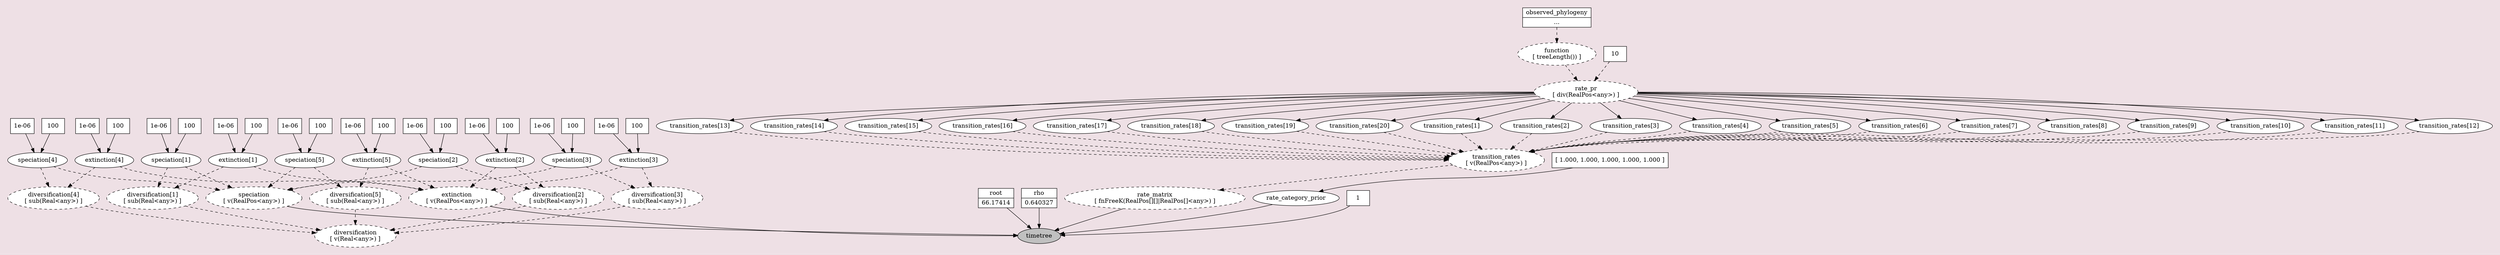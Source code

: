 /* Graphical model description in DOT language                                    */
/*    To view graph:                                                              */
/*       open this file in the program Graphviz: http://www.graphviz.org          */
/*       or paste contents into an online viewer: http://stamm-wilbrandt.de/GraphvizFiddle */

digraph REVDAG {
   n_rate_matrix [shape=oval, style="dashed,filled", fillcolor=white, label="rate_matrix\n[ fnFreeK(RealPos[][]|RealPos[]<any>) ]"]
   n_transition_rates [shape=oval, style="dashed,filled", fillcolor=white, label="transition_rates\n[ v(RealPos<any>) ]"]
   n_transition_rates_1 [shape=oval, style=filled, fillcolor=white, label="transition_rates[1]"]
   n_rate_pr [shape=oval, style="dashed,filled", fillcolor=white, label="rate_pr\n[ div(RealPos<any>) ]"]
   n_0x131e2b4d0 [shape=oval, style="dashed,filled", fillcolor=white, label="function\n[ treeLength()) ]"]
   n_observed_phylogeny [shape=record, style=filled, fillcolor=white, label="{observed_phylogeny|...}"]
   n_0x131e4df80 [shape=box, style=filled, fillcolor=white, label="10"]
   n_transition_rates_2 [shape=oval, style=filled, fillcolor=white, label="transition_rates[2]"]
   n_transition_rates_3 [shape=oval, style=filled, fillcolor=white, label="transition_rates[3]"]
   n_transition_rates_4 [shape=oval, style=filled, fillcolor=white, label="transition_rates[4]"]
   n_transition_rates_5 [shape=oval, style=filled, fillcolor=white, label="transition_rates[5]"]
   n_transition_rates_6 [shape=oval, style=filled, fillcolor=white, label="transition_rates[6]"]
   n_transition_rates_7 [shape=oval, style=filled, fillcolor=white, label="transition_rates[7]"]
   n_transition_rates_8 [shape=oval, style=filled, fillcolor=white, label="transition_rates[8]"]
   n_transition_rates_9 [shape=oval, style=filled, fillcolor=white, label="transition_rates[9]"]
   n_transition_rates_10 [shape=oval, style=filled, fillcolor=white, label="transition_rates[10]"]
   n_transition_rates_11 [shape=oval, style=filled, fillcolor=white, label="transition_rates[11]"]
   n_transition_rates_12 [shape=oval, style=filled, fillcolor=white, label="transition_rates[12]"]
   n_transition_rates_13 [shape=oval, style=filled, fillcolor=white, label="transition_rates[13]"]
   n_transition_rates_14 [shape=oval, style=filled, fillcolor=white, label="transition_rates[14]"]
   n_transition_rates_15 [shape=oval, style=filled, fillcolor=white, label="transition_rates[15]"]
   n_transition_rates_16 [shape=oval, style=filled, fillcolor=white, label="transition_rates[16]"]
   n_transition_rates_17 [shape=oval, style=filled, fillcolor=white, label="transition_rates[17]"]
   n_transition_rates_18 [shape=oval, style=filled, fillcolor=white, label="transition_rates[18]"]
   n_transition_rates_19 [shape=oval, style=filled, fillcolor=white, label="transition_rates[19]"]
   n_transition_rates_20 [shape=oval, style=filled, fillcolor=white, label="transition_rates[20]"]
   n_timetree [shape=oval, style=filled, fillcolor=gray, label="timetree"]
   n_extinction [shape=oval, style="dashed,filled", fillcolor=white, label="extinction\n[ v(RealPos<any>) ]"]
   n_extinction_1 [shape=oval, style=filled, fillcolor=white, label="extinction[1]"]
   n_0x131ea1570 [shape=box, style=filled, fillcolor=white, label="1e-06"]
   n_0x131ea16b0 [shape=box, style=filled, fillcolor=white, label="100"]
   n_diversification_1 [shape=oval, style="dashed,filled", fillcolor=white, label="diversification[1]\n[ sub(Real<any>) ]"]
   n_speciation_1 [shape=oval, style=filled, fillcolor=white, label="speciation[1]"]
   n_0x131e55cf0 [shape=box, style=filled, fillcolor=white, label="1e-06"]
   n_0x131ea2b00 [shape=box, style=filled, fillcolor=white, label="100"]
   n_speciation [shape=oval, style="dashed,filled", fillcolor=white, label="speciation\n[ v(RealPos<any>) ]"]
   n_speciation_2 [shape=oval, style=filled, fillcolor=white, label="speciation[2]"]
   n_0x131ea3c50 [shape=box, style=filled, fillcolor=white, label="1e-06"]
   n_0x131ea3d90 [shape=box, style=filled, fillcolor=white, label="100"]
   n_diversification_2 [shape=oval, style="dashed,filled", fillcolor=white, label="diversification[2]\n[ sub(Real<any>) ]"]
   n_extinction_2 [shape=oval, style=filled, fillcolor=white, label="extinction[2]"]
   n_0x131ea4df0 [shape=box, style=filled, fillcolor=white, label="1e-06"]
   n_0x131ea4f30 [shape=box, style=filled, fillcolor=white, label="100"]
   n_diversification [shape=oval, style="dashed,filled", fillcolor=white, label="diversification\n[ v(Real<any>) ]"]
   n_diversification_3 [shape=oval, style="dashed,filled", fillcolor=white, label="diversification[3]\n[ sub(Real<any>) ]"]
   n_speciation_3 [shape=oval, style=filled, fillcolor=white, label="speciation[3]"]
   n_0x131ea63e0 [shape=box, style=filled, fillcolor=white, label="1e-06"]
   n_0x131ea6520 [shape=box, style=filled, fillcolor=white, label="100"]
   n_extinction_3 [shape=oval, style=filled, fillcolor=white, label="extinction[3]"]
   n_0x131ea72b0 [shape=box, style=filled, fillcolor=white, label="1e-06"]
   n_0x131ea73f0 [shape=box, style=filled, fillcolor=white, label="100"]
   n_diversification_4 [shape=oval, style="dashed,filled", fillcolor=white, label="diversification[4]\n[ sub(Real<any>) ]"]
   n_speciation_4 [shape=oval, style=filled, fillcolor=white, label="speciation[4]"]
   n_0x131ea8430 [shape=box, style=filled, fillcolor=white, label="1e-06"]
   n_0x131ea8570 [shape=box, style=filled, fillcolor=white, label="100"]
   n_extinction_4 [shape=oval, style=filled, fillcolor=white, label="extinction[4]"]
   n_0x131ea9300 [shape=box, style=filled, fillcolor=white, label="1e-06"]
   n_0x131ea9440 [shape=box, style=filled, fillcolor=white, label="100"]
   n_diversification_5 [shape=oval, style="dashed,filled", fillcolor=white, label="diversification[5]\n[ sub(Real<any>) ]"]
   n_speciation_5 [shape=oval, style=filled, fillcolor=white, label="speciation[5]"]
   n_0x131eaa480 [shape=box, style=filled, fillcolor=white, label="1e-06"]
   n_0x131eaa5c0 [shape=box, style=filled, fillcolor=white, label="100"]
   n_extinction_5 [shape=oval, style=filled, fillcolor=white, label="extinction[5]"]
   n_0x131eab350 [shape=box, style=filled, fillcolor=white, label="1e-06"]
   n_0x131eab490 [shape=box, style=filled, fillcolor=white, label="100"]
   n_rate_category_prior [shape=oval, style=filled, fillcolor=white, label="rate_category_prior"]
   n_0x131eac250 [shape=box, style=filled, fillcolor=white, label="[ 1.000, 1.000, 1.000, 1.000, 1.000 ]"]
   n_0x131eac400 [shape=box, style=filled, fillcolor=white, label="1"]
   n_root [shape=record, style=filled, fillcolor=white, label="{root|66.17414}"]
   n_rho [shape=record, style=filled, fillcolor=white, label="{rho|0.640327}"]
   n_rate_matrix -> n_timetree
   n_transition_rates -> n_rate_matrix[style=dashed]
   n_transition_rates_1 -> n_transition_rates[style=dashed]
   n_rate_pr -> n_transition_rates_2
   n_rate_pr -> n_transition_rates_3
   n_rate_pr -> n_transition_rates_4
   n_rate_pr -> n_transition_rates_5
   n_rate_pr -> n_transition_rates_6
   n_rate_pr -> n_transition_rates_7
   n_rate_pr -> n_transition_rates_8
   n_rate_pr -> n_transition_rates_9
   n_rate_pr -> n_transition_rates_10
   n_rate_pr -> n_transition_rates_11
   n_rate_pr -> n_transition_rates_12
   n_rate_pr -> n_transition_rates_13
   n_rate_pr -> n_transition_rates_14
   n_rate_pr -> n_transition_rates_15
   n_rate_pr -> n_transition_rates_16
   n_rate_pr -> n_transition_rates_17
   n_rate_pr -> n_transition_rates_18
   n_rate_pr -> n_transition_rates_19
   n_rate_pr -> n_transition_rates_20
   n_rate_pr -> n_transition_rates_1
   n_0x131e2b4d0 -> n_rate_pr[style=dashed]
   n_observed_phylogeny -> n_0x131e2b4d0[style=dashed]
   n_0x131e4df80 -> n_rate_pr[style=dashed]
   n_transition_rates_2 -> n_transition_rates[style=dashed]
   n_transition_rates_3 -> n_transition_rates[style=dashed]
   n_transition_rates_4 -> n_transition_rates[style=dashed]
   n_transition_rates_5 -> n_transition_rates[style=dashed]
   n_transition_rates_6 -> n_transition_rates[style=dashed]
   n_transition_rates_7 -> n_transition_rates[style=dashed]
   n_transition_rates_8 -> n_transition_rates[style=dashed]
   n_transition_rates_9 -> n_transition_rates[style=dashed]
   n_transition_rates_10 -> n_transition_rates[style=dashed]
   n_transition_rates_11 -> n_transition_rates[style=dashed]
   n_transition_rates_12 -> n_transition_rates[style=dashed]
   n_transition_rates_13 -> n_transition_rates[style=dashed]
   n_transition_rates_14 -> n_transition_rates[style=dashed]
   n_transition_rates_15 -> n_transition_rates[style=dashed]
   n_transition_rates_16 -> n_transition_rates[style=dashed]
   n_transition_rates_17 -> n_transition_rates[style=dashed]
   n_transition_rates_18 -> n_transition_rates[style=dashed]
   n_transition_rates_19 -> n_transition_rates[style=dashed]
   n_transition_rates_20 -> n_transition_rates[style=dashed]
   n_extinction -> n_timetree
   n_extinction_1 -> n_diversification_1[style=dashed]
   n_extinction_1 -> n_extinction[style=dashed]
   n_0x131ea1570 -> n_extinction_1
   n_0x131ea16b0 -> n_extinction_1
   n_diversification_1 -> n_diversification[style=dashed]
   n_speciation_1 -> n_speciation[style=dashed]
   n_speciation_1 -> n_diversification_1[style=dashed]
   n_0x131e55cf0 -> n_speciation_1
   n_0x131ea2b00 -> n_speciation_1
   n_speciation -> n_timetree
   n_speciation_2 -> n_diversification_2[style=dashed]
   n_speciation_2 -> n_speciation[style=dashed]
   n_0x131ea3c50 -> n_speciation_2
   n_0x131ea3d90 -> n_speciation_2
   n_diversification_2 -> n_diversification[style=dashed]
   n_extinction_2 -> n_diversification_2[style=dashed]
   n_extinction_2 -> n_extinction[style=dashed]
   n_0x131ea4df0 -> n_extinction_2
   n_0x131ea4f30 -> n_extinction_2
   n_diversification_3 -> n_diversification[style=dashed]
   n_speciation_3 -> n_diversification_3[style=dashed]
   n_speciation_3 -> n_speciation[style=dashed]
   n_0x131ea63e0 -> n_speciation_3
   n_0x131ea6520 -> n_speciation_3
   n_extinction_3 -> n_diversification_3[style=dashed]
   n_extinction_3 -> n_extinction[style=dashed]
   n_0x131ea72b0 -> n_extinction_3
   n_0x131ea73f0 -> n_extinction_3
   n_diversification_4 -> n_diversification[style=dashed]
   n_speciation_4 -> n_diversification_4[style=dashed]
   n_speciation_4 -> n_speciation[style=dashed]
   n_0x131ea8430 -> n_speciation_4
   n_0x131ea8570 -> n_speciation_4
   n_extinction_4 -> n_diversification_4[style=dashed]
   n_extinction_4 -> n_extinction[style=dashed]
   n_0x131ea9300 -> n_extinction_4
   n_0x131ea9440 -> n_extinction_4
   n_diversification_5 -> n_diversification[style=dashed]
   n_speciation_5 -> n_diversification_5[style=dashed]
   n_speciation_5 -> n_speciation[style=dashed]
   n_0x131eaa480 -> n_speciation_5
   n_0x131eaa5c0 -> n_speciation_5
   n_extinction_5 -> n_diversification_5[style=dashed]
   n_extinction_5 -> n_extinction[style=dashed]
   n_0x131eab350 -> n_extinction_5
   n_0x131eab490 -> n_extinction_5
   n_rate_category_prior -> n_timetree
   n_0x131eac250 -> n_rate_category_prior
   n_0x131eac400 -> n_timetree
   n_root -> n_timetree
   n_rho -> n_timetree
   {rank=same; n_timetree;}
   graph [bgcolor=lavenderblush2, pad=0.25]
}